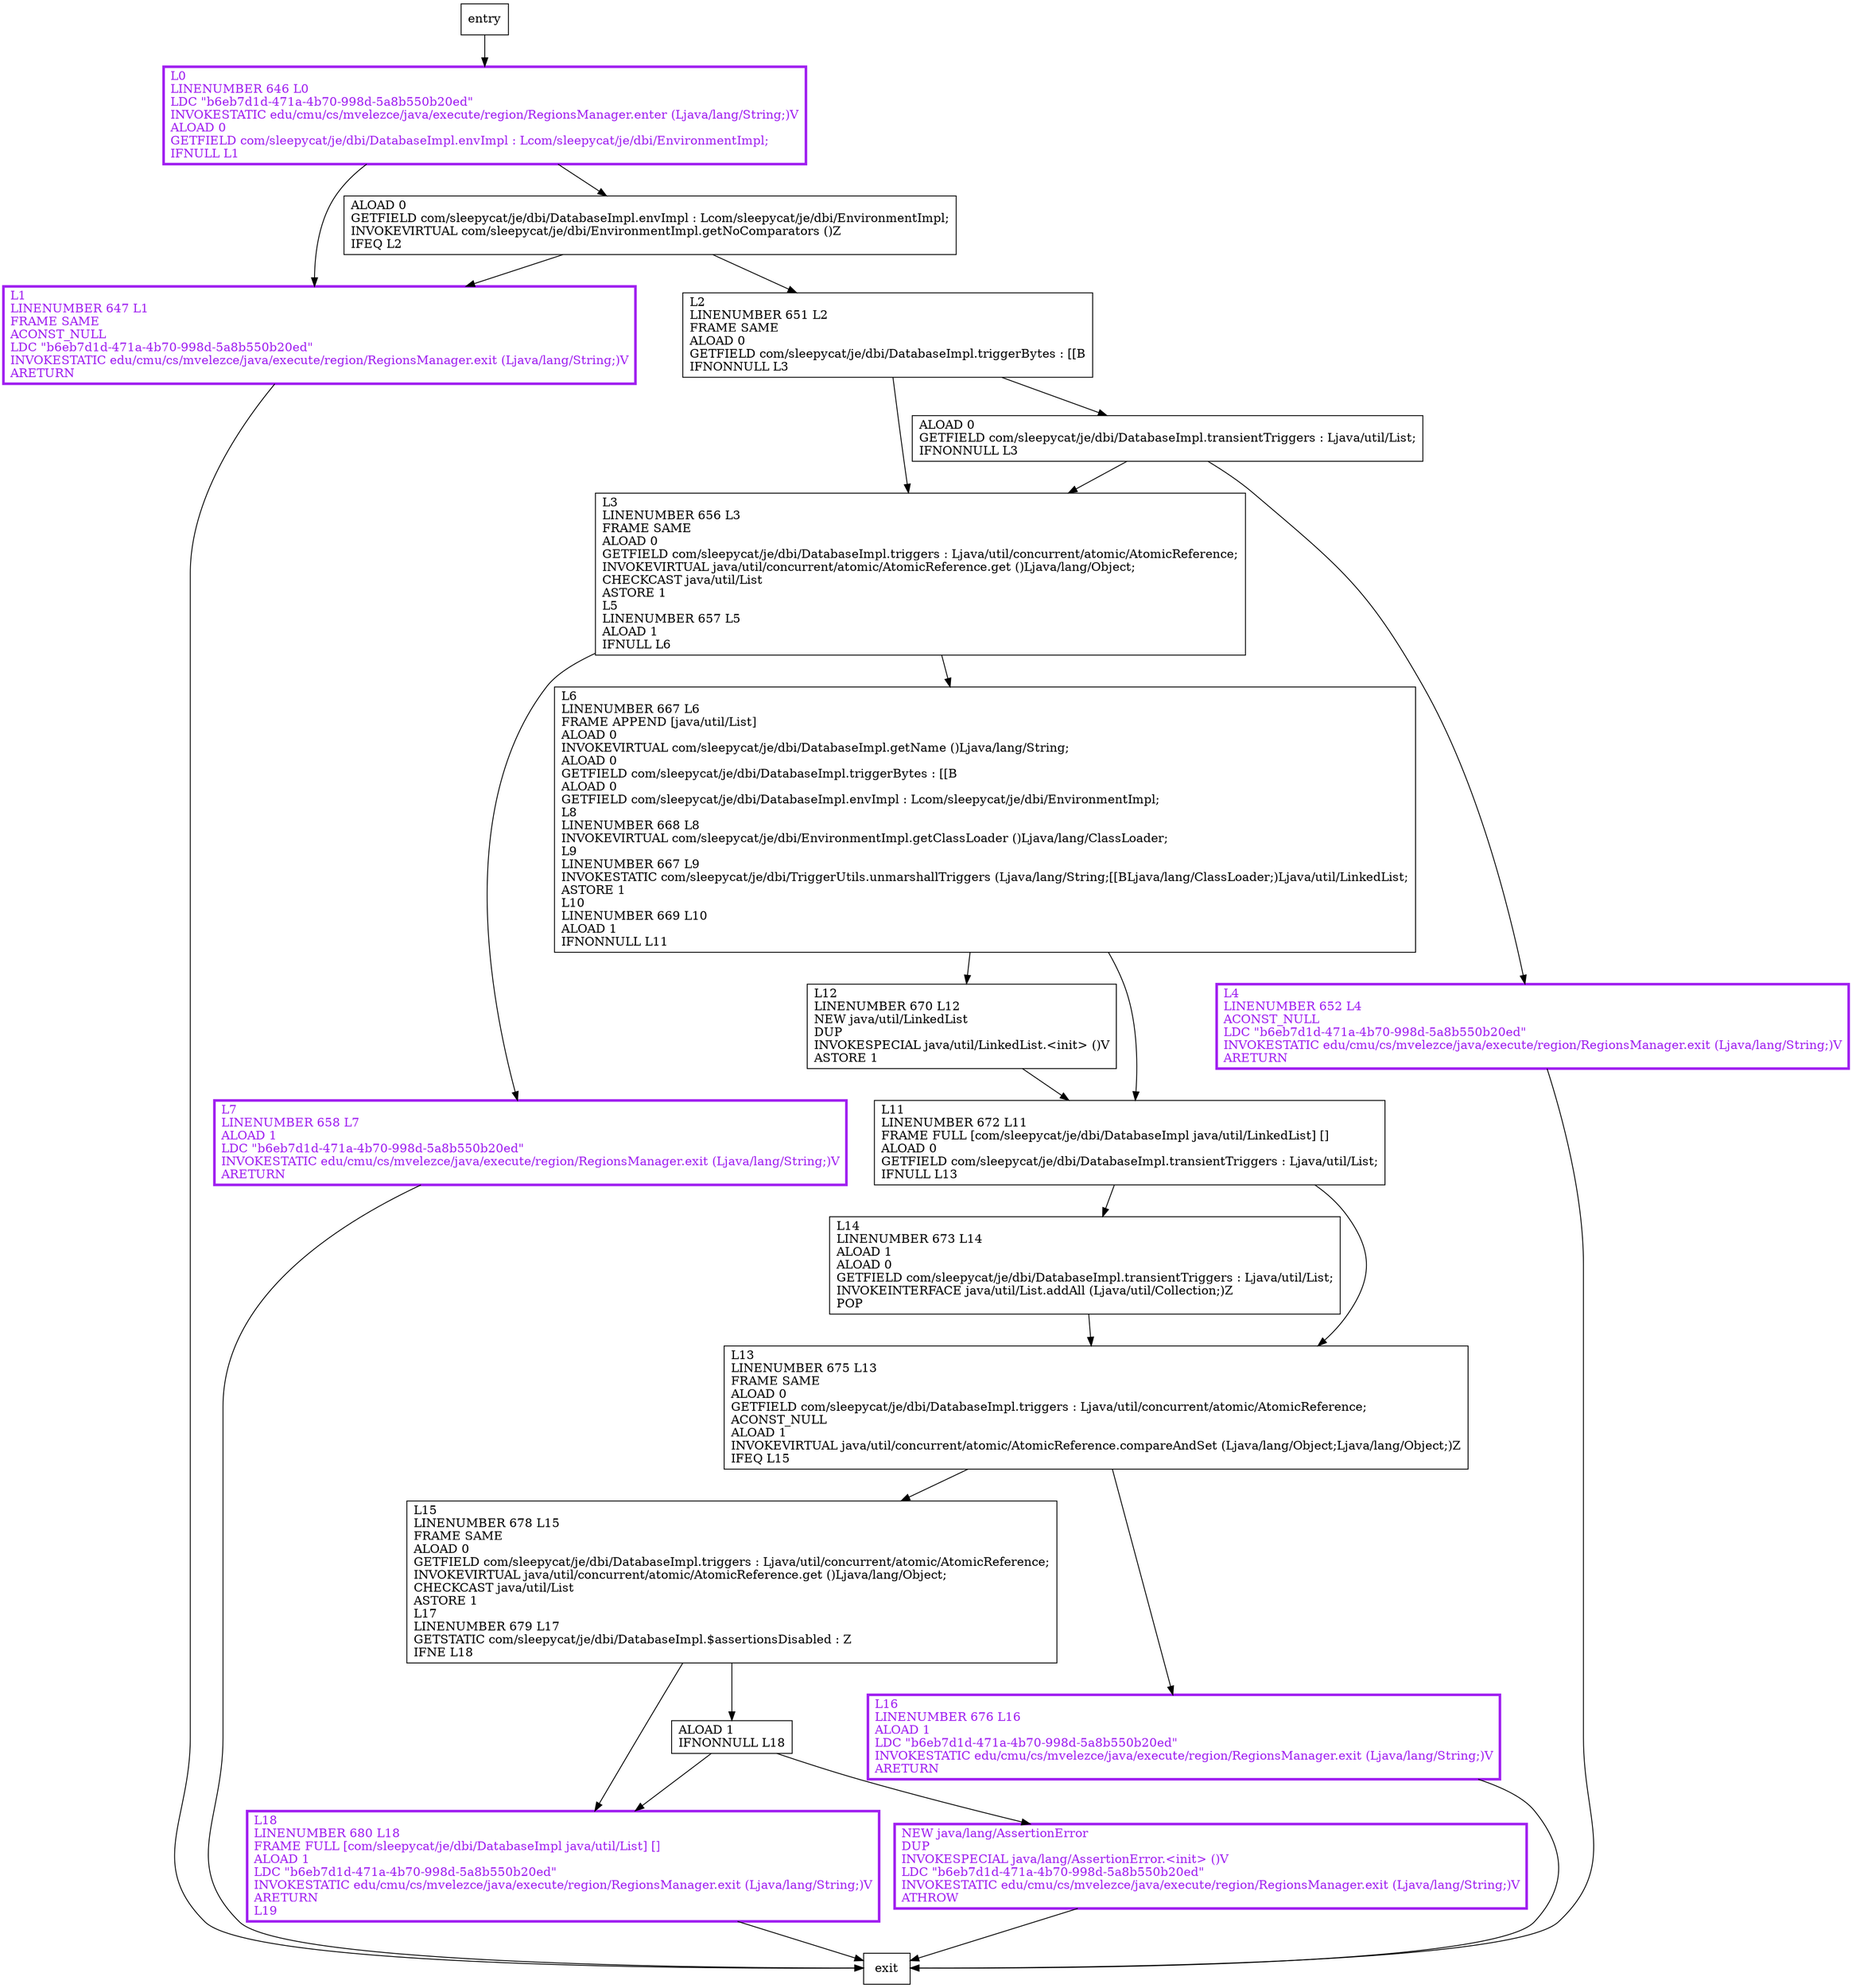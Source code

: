 digraph getTriggers {
node [shape=record];
237822108 [label="ALOAD 0\lGETFIELD com/sleepycat/je/dbi/DatabaseImpl.envImpl : Lcom/sleepycat/je/dbi/EnvironmentImpl;\lINVOKEVIRTUAL com/sleepycat/je/dbi/EnvironmentImpl.getNoComparators ()Z\lIFEQ L2\l"];
295402181 [label="L14\lLINENUMBER 673 L14\lALOAD 1\lALOAD 0\lGETFIELD com/sleepycat/je/dbi/DatabaseImpl.transientTriggers : Ljava/util/List;\lINVOKEINTERFACE java/util/List.addAll (Ljava/util/Collection;)Z\lPOP\l"];
680824177 [label="L7\lLINENUMBER 658 L7\lALOAD 1\lLDC \"b6eb7d1d-471a-4b70-998d-5a8b550b20ed\"\lINVOKESTATIC edu/cmu/cs/mvelezce/java/execute/region/RegionsManager.exit (Ljava/lang/String;)V\lARETURN\l"];
777354281 [label="L1\lLINENUMBER 647 L1\lFRAME SAME\lACONST_NULL\lLDC \"b6eb7d1d-471a-4b70-998d-5a8b550b20ed\"\lINVOKESTATIC edu/cmu/cs/mvelezce/java/execute/region/RegionsManager.exit (Ljava/lang/String;)V\lARETURN\l"];
1456451550 [label="L6\lLINENUMBER 667 L6\lFRAME APPEND [java/util/List]\lALOAD 0\lINVOKEVIRTUAL com/sleepycat/je/dbi/DatabaseImpl.getName ()Ljava/lang/String;\lALOAD 0\lGETFIELD com/sleepycat/je/dbi/DatabaseImpl.triggerBytes : [[B\lALOAD 0\lGETFIELD com/sleepycat/je/dbi/DatabaseImpl.envImpl : Lcom/sleepycat/je/dbi/EnvironmentImpl;\lL8\lLINENUMBER 668 L8\lINVOKEVIRTUAL com/sleepycat/je/dbi/EnvironmentImpl.getClassLoader ()Ljava/lang/ClassLoader;\lL9\lLINENUMBER 667 L9\lINVOKESTATIC com/sleepycat/je/dbi/TriggerUtils.unmarshallTriggers (Ljava/lang/String;[[BLjava/lang/ClassLoader;)Ljava/util/LinkedList;\lASTORE 1\lL10\lLINENUMBER 669 L10\lALOAD 1\lIFNONNULL L11\l"];
1646946400 [label="L18\lLINENUMBER 680 L18\lFRAME FULL [com/sleepycat/je/dbi/DatabaseImpl java/util/List] []\lALOAD 1\lLDC \"b6eb7d1d-471a-4b70-998d-5a8b550b20ed\"\lINVOKESTATIC edu/cmu/cs/mvelezce/java/execute/region/RegionsManager.exit (Ljava/lang/String;)V\lARETURN\lL19\l"];
981566228 [label="L13\lLINENUMBER 675 L13\lFRAME SAME\lALOAD 0\lGETFIELD com/sleepycat/je/dbi/DatabaseImpl.triggers : Ljava/util/concurrent/atomic/AtomicReference;\lACONST_NULL\lALOAD 1\lINVOKEVIRTUAL java/util/concurrent/atomic/AtomicReference.compareAndSet (Ljava/lang/Object;Ljava/lang/Object;)Z\lIFEQ L15\l"];
1430882329 [label="L2\lLINENUMBER 651 L2\lFRAME SAME\lALOAD 0\lGETFIELD com/sleepycat/je/dbi/DatabaseImpl.triggerBytes : [[B\lIFNONNULL L3\l"];
1457245650 [label="L0\lLINENUMBER 646 L0\lLDC \"b6eb7d1d-471a-4b70-998d-5a8b550b20ed\"\lINVOKESTATIC edu/cmu/cs/mvelezce/java/execute/region/RegionsManager.enter (Ljava/lang/String;)V\lALOAD 0\lGETFIELD com/sleepycat/je/dbi/DatabaseImpl.envImpl : Lcom/sleepycat/je/dbi/EnvironmentImpl;\lIFNULL L1\l"];
1489367436 [label="L3\lLINENUMBER 656 L3\lFRAME SAME\lALOAD 0\lGETFIELD com/sleepycat/je/dbi/DatabaseImpl.triggers : Ljava/util/concurrent/atomic/AtomicReference;\lINVOKEVIRTUAL java/util/concurrent/atomic/AtomicReference.get ()Ljava/lang/Object;\lCHECKCAST java/util/List\lASTORE 1\lL5\lLINENUMBER 657 L5\lALOAD 1\lIFNULL L6\l"];
992500817 [label="L15\lLINENUMBER 678 L15\lFRAME SAME\lALOAD 0\lGETFIELD com/sleepycat/je/dbi/DatabaseImpl.triggers : Ljava/util/concurrent/atomic/AtomicReference;\lINVOKEVIRTUAL java/util/concurrent/atomic/AtomicReference.get ()Ljava/lang/Object;\lCHECKCAST java/util/List\lASTORE 1\lL17\lLINENUMBER 679 L17\lGETSTATIC com/sleepycat/je/dbi/DatabaseImpl.$assertionsDisabled : Z\lIFNE L18\l"];
822399496 [label="L4\lLINENUMBER 652 L4\lACONST_NULL\lLDC \"b6eb7d1d-471a-4b70-998d-5a8b550b20ed\"\lINVOKESTATIC edu/cmu/cs/mvelezce/java/execute/region/RegionsManager.exit (Ljava/lang/String;)V\lARETURN\l"];
569470234 [label="L12\lLINENUMBER 670 L12\lNEW java/util/LinkedList\lDUP\lINVOKESPECIAL java/util/LinkedList.\<init\> ()V\lASTORE 1\l"];
463039136 [label="NEW java/lang/AssertionError\lDUP\lINVOKESPECIAL java/lang/AssertionError.\<init\> ()V\lLDC \"b6eb7d1d-471a-4b70-998d-5a8b550b20ed\"\lINVOKESTATIC edu/cmu/cs/mvelezce/java/execute/region/RegionsManager.exit (Ljava/lang/String;)V\lATHROW\l"];
682455778 [label="ALOAD 1\lIFNONNULL L18\l"];
1567914559 [label="ALOAD 0\lGETFIELD com/sleepycat/je/dbi/DatabaseImpl.transientTriggers : Ljava/util/List;\lIFNONNULL L3\l"];
921862078 [label="L11\lLINENUMBER 672 L11\lFRAME FULL [com/sleepycat/je/dbi/DatabaseImpl java/util/LinkedList] []\lALOAD 0\lGETFIELD com/sleepycat/je/dbi/DatabaseImpl.transientTriggers : Ljava/util/List;\lIFNULL L13\l"];
511892229 [label="L16\lLINENUMBER 676 L16\lALOAD 1\lLDC \"b6eb7d1d-471a-4b70-998d-5a8b550b20ed\"\lINVOKESTATIC edu/cmu/cs/mvelezce/java/execute/region/RegionsManager.exit (Ljava/lang/String;)V\lARETURN\l"];
entry;
exit;
237822108 -> 1430882329
237822108 -> 777354281
295402181 -> 981566228
680824177 -> exit
777354281 -> exit
1456451550 -> 569470234
1456451550 -> 921862078
1646946400 -> exit
981566228 -> 992500817
981566228 -> 511892229
1430882329 -> 1489367436
1430882329 -> 1567914559
entry -> 1457245650
1457245650 -> 237822108
1457245650 -> 777354281
1489367436 -> 680824177
1489367436 -> 1456451550
992500817 -> 1646946400
992500817 -> 682455778
822399496 -> exit
569470234 -> 921862078
463039136 -> exit
682455778 -> 1646946400
682455778 -> 463039136
1567914559 -> 1489367436
1567914559 -> 822399496
921862078 -> 295402181
921862078 -> 981566228
511892229 -> exit
680824177[fontcolor="purple", penwidth=3, color="purple"];
1457245650[fontcolor="purple", penwidth=3, color="purple"];
777354281[fontcolor="purple", penwidth=3, color="purple"];
1646946400[fontcolor="purple", penwidth=3, color="purple"];
822399496[fontcolor="purple", penwidth=3, color="purple"];
463039136[fontcolor="purple", penwidth=3, color="purple"];
511892229[fontcolor="purple", penwidth=3, color="purple"];
}

